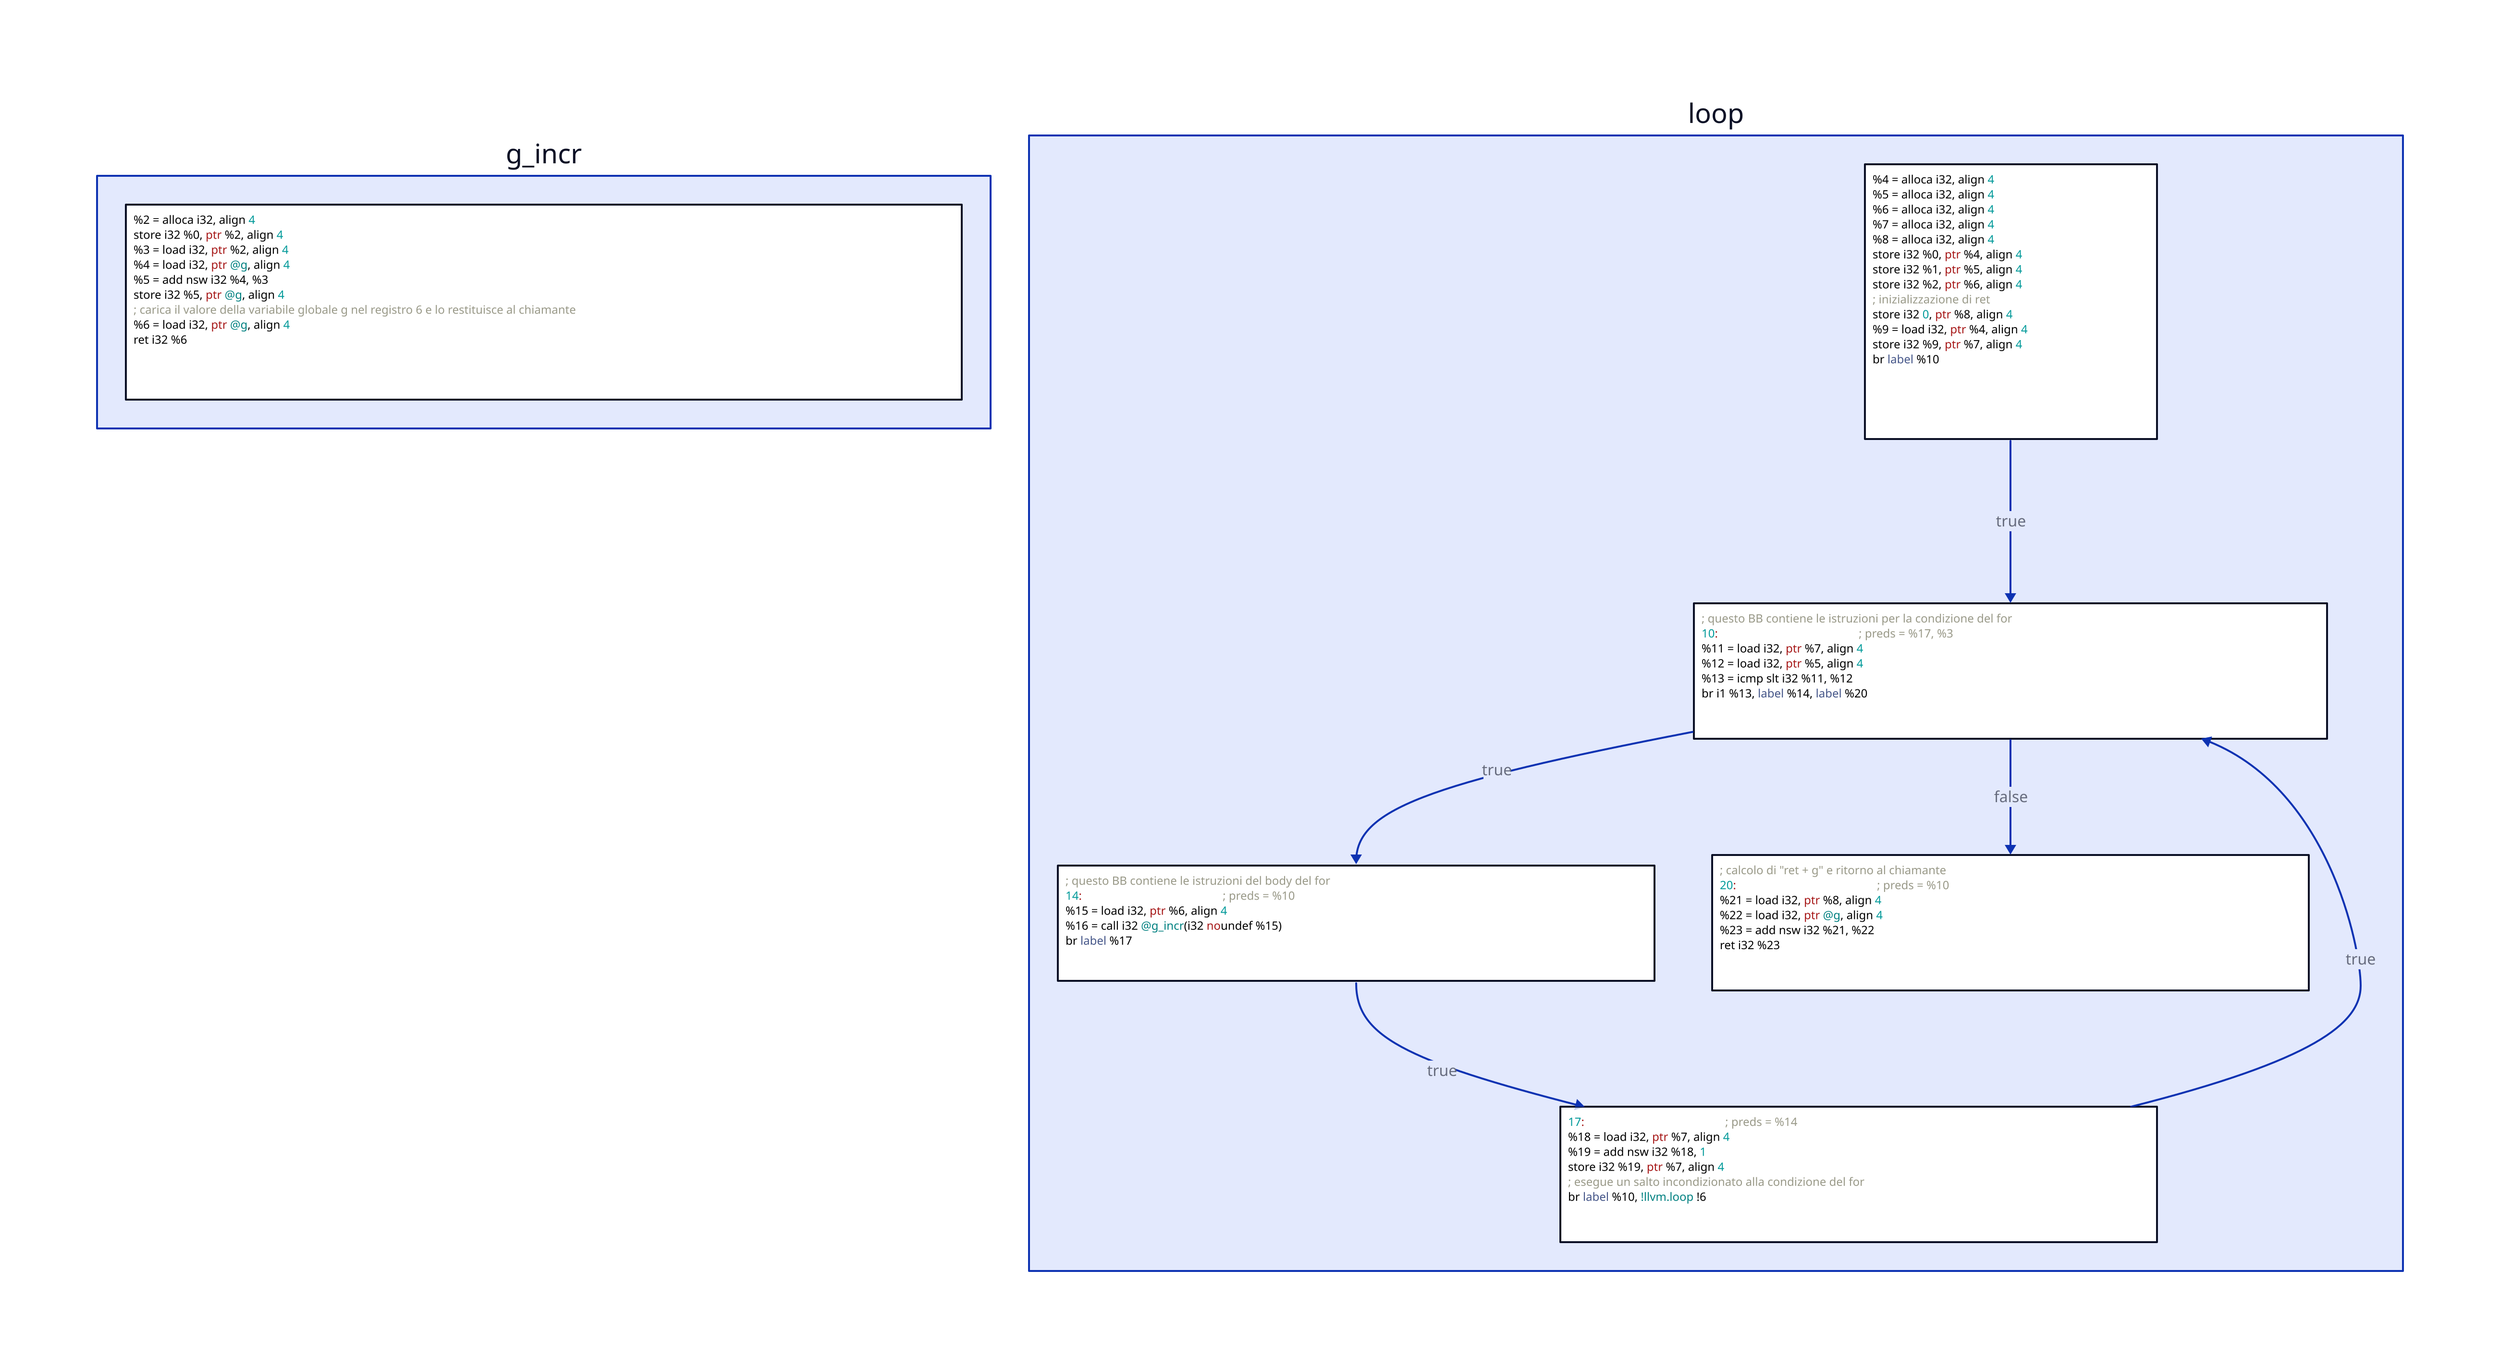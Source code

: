g_incr {
  entry: |llvm
    %2 = alloca i32, align 4
    store i32 %0, ptr %2, align 4
    %3 = load i32, ptr %2, align 4
    %4 = load i32, ptr @g, align 4
    %5 = add nsw i32 %4, %3
    store i32 %5, ptr @g, align 4
    ; carica il valore della variabile globale g nel registro 6 e lo restituisce al chiamante
    %6 = load i32, ptr @g, align 4
    ret i32 %6
  |
}

loop {
  entry: |llvm
    %4 = alloca i32, align 4
    %5 = alloca i32, align 4
    %6 = alloca i32, align 4
    %7 = alloca i32, align 4
    %8 = alloca i32, align 4
    store i32 %0, ptr %4, align 4
    store i32 %1, ptr %5, align 4
    store i32 %2, ptr %6, align 4
    ; inizializzazione di ret
    store i32 0, ptr %8, align 4
    %9 = load i32, ptr %4, align 4
    store i32 %9, ptr %7, align 4
    br label %10
  |

  bb1: |llvm
    ; questo BB contiene le istruzioni per la condizione del for
    10:                                               ; preds = %17, %3
    %11 = load i32, ptr %7, align 4
    %12 = load i32, ptr %5, align 4
    %13 = icmp slt i32 %11, %12
    br i1 %13, label %14, label %20
  |

  bb2: |llvm
    ; questo BB contiene le istruzioni del body del for
    14:                                               ; preds = %10
    %15 = load i32, ptr %6, align 4
    %16 = call i32 @g_incr(i32 noundef %15)
    br label %17
  |

  bb3: |llvm
    17:                                               ; preds = %14
    %18 = load i32, ptr %7, align 4
    %19 = add nsw i32 %18, 1
    store i32 %19, ptr %7, align 4
    ; esegue un salto incondizionato alla condizione del for
    br label %10, !llvm.loop !6
  |

  bb4: |llvm
    ; calcolo di "ret + g" e ritorno al chiamante
    20:                                               ; preds = %10
    %21 = load i32, ptr %8, align 4
    %22 = load i32, ptr @g, align 4
    %23 = add nsw i32 %21, %22
    ret i32 %23
  |

  # Collegamenti
  entry -> bb1: true
  bb1 -> bb2: true
  bb1 -> bb4: false
  bb2 -> bb3: true
  bb3 -> bb1: true
}